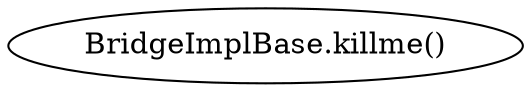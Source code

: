 digraph "" {
	graph [bb="0,0,215.7,36"];
	node [label="\N"];
	"BridgeImplBase.killme()"	 [height=0.5,
		pos="107.85,18",
		width=2.9958];
}
